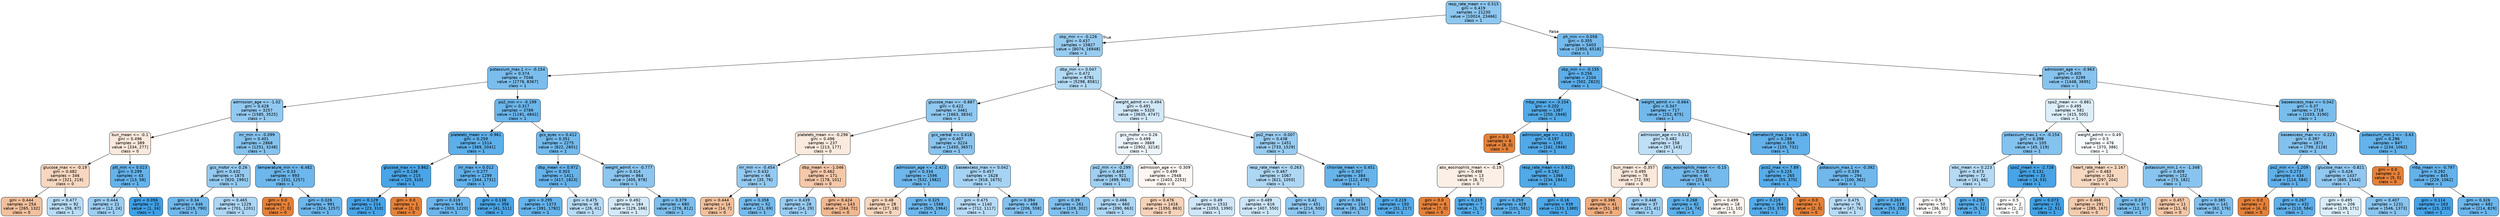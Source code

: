 digraph Tree {
node [shape=box, style="filled, rounded", color="black", fontname="helvetica"] ;
edge [fontname="helvetica"] ;
0 [label="resp_rate_mean <= 0.515\ngini = 0.419\nsamples = 21230\nvalue = [10024, 23466]\nclass = 1", fillcolor="#8ec7f0"] ;
1 [label="sbp_min <= -0.126\ngini = 0.437\nsamples = 15827\nvalue = [8074, 16948]\nclass = 1", fillcolor="#97ccf1"] ;
0 -> 1 [labeldistance=2.5, labelangle=45, headlabel="True"] ;
2 [label="potassium_max.1 <= -0.154\ngini = 0.374\nsamples = 7046\nvalue = [2776, 8367]\nclass = 1", fillcolor="#7bbeee"] ;
1 -> 2 ;
3 [label="admission_age <= -1.02\ngini = 0.428\nsamples = 3257\nvalue = [1585, 3525]\nclass = 1", fillcolor="#92c9f1"] ;
2 -> 3 ;
4 [label="bun_mean <= -0.1\ngini = 0.496\nsamples = 389\nvalue = [334, 277]\nclass = 0", fillcolor="#fbe9dd"] ;
3 -> 4 ;
5 [label="glucose_max <= -0.19\ngini = 0.482\nsamples = 346\nvalue = [321, 219]\nclass = 0", fillcolor="#f7d7c0"] ;
4 -> 5 ;
6 [label="gini = 0.444\nsamples = 254\nvalue = [265, 132]\nclass = 0", fillcolor="#f2c09c"] ;
5 -> 6 ;
7 [label="gini = 0.477\nsamples = 92\nvalue = [56, 87]\nclass = 1", fillcolor="#b8dcf6"] ;
5 -> 7 ;
8 [label="ptt_min <= 0.023\ngini = 0.299\nsamples = 43\nvalue = [13, 58]\nclass = 1", fillcolor="#65b3eb"] ;
4 -> 8 ;
9 [label="gini = 0.444\nsamples = 21\nvalue = [12, 24]\nclass = 1", fillcolor="#9ccef2"] ;
8 -> 9 ;
10 [label="gini = 0.056\nsamples = 22\nvalue = [1, 34]\nclass = 1", fillcolor="#3fa0e6"] ;
8 -> 10 ;
11 [label="inr_min <= -0.099\ngini = 0.401\nsamples = 2868\nvalue = [1251, 3248]\nclass = 1", fillcolor="#85c3ef"] ;
3 -> 11 ;
12 [label="gcs_motor <= 0.26\ngini = 0.432\nsamples = 1875\nvalue = [920, 1991]\nclass = 1", fillcolor="#94caf1"] ;
11 -> 12 ;
13 [label="gini = 0.34\nsamples = 646\nvalue = [219, 790]\nclass = 1", fillcolor="#70b8ec"] ;
12 -> 13 ;
14 [label="gini = 0.465\nsamples = 1229\nvalue = [701, 1201]\nclass = 1", fillcolor="#add6f4"] ;
12 -> 14 ;
15 [label="temperature_min <= -6.482\ngini = 0.33\nsamples = 993\nvalue = [331, 1257]\nclass = 1", fillcolor="#6db7ec"] ;
11 -> 15 ;
16 [label="gini = 0.0\nsamples = 2\nvalue = [7, 0]\nclass = 0", fillcolor="#e58139"] ;
15 -> 16 ;
17 [label="gini = 0.326\nsamples = 991\nvalue = [324, 1257]\nclass = 1", fillcolor="#6cb6ec"] ;
15 -> 17 ;
18 [label="po2_min <= -0.199\ngini = 0.317\nsamples = 3789\nvalue = [1191, 4842]\nclass = 1", fillcolor="#6ab5eb"] ;
2 -> 18 ;
19 [label="platelets_mean <= -0.961\ngini = 0.259\nsamples = 1514\nvalue = [369, 2041]\nclass = 1", fillcolor="#5dafea"] ;
18 -> 19 ;
20 [label="glucose_max <= 3.862\ngini = 0.138\nsamples = 215\nvalue = [25, 310]\nclass = 1", fillcolor="#49a5e7"] ;
19 -> 20 ;
21 [label="gini = 0.129\nsamples = 214\nvalue = [23, 310]\nclass = 1", fillcolor="#48a4e7"] ;
20 -> 21 ;
22 [label="gini = 0.0\nsamples = 1\nvalue = [2, 0]\nclass = 0", fillcolor="#e58139"] ;
20 -> 22 ;
23 [label="inr_max <= 0.012\ngini = 0.277\nsamples = 1299\nvalue = [344, 1731]\nclass = 1", fillcolor="#60b0ea"] ;
19 -> 23 ;
24 [label="gini = 0.319\nsamples = 943\nvalue = [303, 1220]\nclass = 1", fillcolor="#6ab5eb"] ;
23 -> 24 ;
25 [label="gini = 0.138\nsamples = 356\nvalue = [41, 511]\nclass = 1", fillcolor="#49a5e7"] ;
23 -> 25 ;
26 [label="gcs_eyes <= 0.412\ngini = 0.351\nsamples = 2275\nvalue = [822, 2801]\nclass = 1", fillcolor="#73baed"] ;
18 -> 26 ;
27 [label="dbp_mean <= 0.972\ngini = 0.303\nsamples = 1411\nvalue = [417, 1823]\nclass = 1", fillcolor="#66b3eb"] ;
26 -> 27 ;
28 [label="gini = 0.295\nsamples = 1373\nvalue = [391, 1782]\nclass = 1", fillcolor="#64b3eb"] ;
27 -> 28 ;
29 [label="gini = 0.475\nsamples = 38\nvalue = [26, 41]\nclass = 1", fillcolor="#b7dbf5"] ;
27 -> 29 ;
30 [label="weight_admit <= -0.777\ngini = 0.414\nsamples = 864\nvalue = [405, 978]\nclass = 1", fillcolor="#8bc6f0"] ;
26 -> 30 ;
31 [label="gini = 0.492\nsamples = 184\nvalue = [129, 166]\nclass = 1", fillcolor="#d3e9f9"] ;
30 -> 31 ;
32 [label="gini = 0.379\nsamples = 680\nvalue = [276, 812]\nclass = 1", fillcolor="#7cbeee"] ;
30 -> 32 ;
33 [label="dbp_min <= 0.047\ngini = 0.472\nsamples = 8781\nvalue = [5298, 8581]\nclass = 1", fillcolor="#b3daf5"] ;
1 -> 33 ;
34 [label="glucose_max <= -0.887\ngini = 0.422\nsamples = 3461\nvalue = [1663, 3834]\nclass = 1", fillcolor="#8fc8f0"] ;
33 -> 34 ;
35 [label="platelets_mean <= -0.296\ngini = 0.496\nsamples = 237\nvalue = [213, 177]\nclass = 0", fillcolor="#fbeade"] ;
34 -> 35 ;
36 [label="inr_min <= -0.454\ngini = 0.432\nsamples = 66\nvalue = [35, 76]\nclass = 1", fillcolor="#94caf1"] ;
35 -> 36 ;
37 [label="gini = 0.444\nsamples = 14\nvalue = [14, 7]\nclass = 0", fillcolor="#f2c09c"] ;
36 -> 37 ;
38 [label="gini = 0.358\nsamples = 52\nvalue = [21, 69]\nclass = 1", fillcolor="#75bbed"] ;
36 -> 38 ;
39 [label="dbp_mean <= -1.046\ngini = 0.462\nsamples = 171\nvalue = [178, 101]\nclass = 0", fillcolor="#f4c8a9"] ;
35 -> 39 ;
40 [label="gini = 0.439\nsamples = 28\nvalue = [14, 29]\nclass = 1", fillcolor="#99ccf2"] ;
39 -> 40 ;
41 [label="gini = 0.424\nsamples = 143\nvalue = [164, 72]\nclass = 0", fillcolor="#f0b890"] ;
39 -> 41 ;
42 [label="gcs_verbal <= 0.618\ngini = 0.407\nsamples = 3224\nvalue = [1450, 3657]\nclass = 1", fillcolor="#88c4ef"] ;
34 -> 42 ;
43 [label="admission_age <= -2.423\ngini = 0.334\nsamples = 1596\nvalue = [532, 1982]\nclass = 1", fillcolor="#6eb7ec"] ;
42 -> 43 ;
44 [label="gini = 0.48\nsamples = 28\nvalue = [27, 18]\nclass = 0", fillcolor="#f6d5bd"] ;
43 -> 44 ;
45 [label="gini = 0.325\nsamples = 1568\nvalue = [505, 1964]\nclass = 1", fillcolor="#6cb6ec"] ;
43 -> 45 ;
46 [label="baseexcess_max <= 0.042\ngini = 0.457\nsamples = 1628\nvalue = [918, 1675]\nclass = 1", fillcolor="#a6d3f3"] ;
42 -> 46 ;
47 [label="gini = 0.475\nsamples = 1140\nvalue = [712, 1117]\nclass = 1", fillcolor="#b7dbf6"] ;
46 -> 47 ;
48 [label="gini = 0.394\nsamples = 488\nvalue = [206, 558]\nclass = 1", fillcolor="#82c1ef"] ;
46 -> 48 ;
49 [label="weight_admit <= 0.494\ngini = 0.491\nsamples = 5320\nvalue = [3635, 4747]\nclass = 1", fillcolor="#d1e8f9"] ;
33 -> 49 ;
50 [label="gcs_motor <= 0.26\ngini = 0.499\nsamples = 3869\nvalue = [2902, 3218]\nclass = 1", fillcolor="#ecf5fc"] ;
49 -> 50 ;
51 [label="po2_min <= -0.299\ngini = 0.449\nsamples = 921\nvalue = [499, 965]\nclass = 1", fillcolor="#9fd0f2"] ;
50 -> 51 ;
52 [label="gini = 0.39\nsamples = 261\nvalue = [109, 302]\nclass = 1", fillcolor="#80c0ee"] ;
51 -> 52 ;
53 [label="gini = 0.466\nsamples = 660\nvalue = [390, 663]\nclass = 1", fillcolor="#add7f4"] ;
51 -> 53 ;
54 [label="admission_age <= -0.309\ngini = 0.499\nsamples = 2948\nvalue = [2403, 2253]\nclass = 0", fillcolor="#fdf7f3"] ;
50 -> 54 ;
55 [label="gini = 0.476\nsamples = 1416\nvalue = [1350, 863]\nclass = 0", fillcolor="#f6d2b8"] ;
54 -> 55 ;
56 [label="gini = 0.49\nsamples = 1532\nvalue = [1053, 1390]\nclass = 1", fillcolor="#cfe7f9"] ;
54 -> 56 ;
57 [label="po2_max <= -0.007\ngini = 0.438\nsamples = 1451\nvalue = [733, 1529]\nclass = 1", fillcolor="#98ccf1"] ;
49 -> 57 ;
58 [label="resp_rate_mean <= -0.263\ngini = 0.467\nsamples = 1067\nvalue = [621, 1050]\nclass = 1", fillcolor="#aed7f4"] ;
57 -> 58 ;
59 [label="gini = 0.489\nsamples = 616\nvalue = [407, 550]\nclass = 1", fillcolor="#cce6f8"] ;
58 -> 59 ;
60 [label="gini = 0.42\nsamples = 451\nvalue = [214, 500]\nclass = 1", fillcolor="#8ec7f0"] ;
58 -> 60 ;
61 [label="chloride_mean <= 0.451\ngini = 0.307\nsamples = 384\nvalue = [112, 479]\nclass = 1", fillcolor="#67b4eb"] ;
57 -> 61 ;
62 [label="gini = 0.361\nsamples = 234\nvalue = [81, 262]\nclass = 1", fillcolor="#76bbed"] ;
61 -> 62 ;
63 [label="gini = 0.219\nsamples = 150\nvalue = [31, 217]\nclass = 1", fillcolor="#55abe9"] ;
61 -> 63 ;
64 [label="ph_min <= 0.058\ngini = 0.355\nsamples = 5403\nvalue = [1950, 6518]\nclass = 1", fillcolor="#74baed"] ;
0 -> 64 [labeldistance=2.5, labelangle=-45, headlabel="False"] ;
65 [label="sbp_min <= -0.155\ngini = 0.256\nsamples = 2104\nvalue = [502, 2823]\nclass = 1", fillcolor="#5caeea"] ;
64 -> 65 ;
66 [label="mbp_mean <= -3.104\ngini = 0.202\nsamples = 1387\nvalue = [250, 1948]\nclass = 1", fillcolor="#52aae8"] ;
65 -> 66 ;
67 [label="gini = 0.0\nsamples = 6\nvalue = [8, 0]\nclass = 0", fillcolor="#e58139"] ;
66 -> 67 ;
68 [label="admission_age <= -2.525\ngini = 0.197\nsamples = 1381\nvalue = [242, 1948]\nclass = 1", fillcolor="#52a9e8"] ;
66 -> 68 ;
69 [label="abs_eosinophils_mean <= -0.19\ngini = 0.498\nsamples = 13\nvalue = [8, 7]\nclass = 0", fillcolor="#fcefe6"] ;
68 -> 69 ;
70 [label="gini = 0.0\nsamples = 6\nvalue = [7, 0]\nclass = 0", fillcolor="#e58139"] ;
69 -> 70 ;
71 [label="gini = 0.219\nsamples = 7\nvalue = [1, 7]\nclass = 1", fillcolor="#55abe9"] ;
69 -> 71 ;
72 [label="resp_rate_mean <= 0.922\ngini = 0.192\nsamples = 1368\nvalue = [234, 1941]\nclass = 1", fillcolor="#51a9e8"] ;
68 -> 72 ;
73 [label="gini = 0.259\nsamples = 429\nvalue = [101, 561]\nclass = 1", fillcolor="#5dafea"] ;
72 -> 73 ;
74 [label="gini = 0.16\nsamples = 939\nvalue = [133, 1380]\nclass = 1", fillcolor="#4ca6e8"] ;
72 -> 74 ;
75 [label="weight_admit <= -0.664\ngini = 0.347\nsamples = 717\nvalue = [252, 875]\nclass = 1", fillcolor="#72b9ec"] ;
65 -> 75 ;
76 [label="admission_age <= 0.512\ngini = 0.482\nsamples = 158\nvalue = [97, 143]\nclass = 1", fillcolor="#bfdff7"] ;
75 -> 76 ;
77 [label="bun_mean <= -0.357\ngini = 0.495\nsamples = 78\nvalue = [72, 59]\nclass = 0", fillcolor="#fae8db"] ;
76 -> 77 ;
78 [label="gini = 0.386\nsamples = 41\nvalue = [51, 18]\nclass = 0", fillcolor="#eead7f"] ;
77 -> 78 ;
79 [label="gini = 0.448\nsamples = 37\nvalue = [21, 41]\nclass = 1", fillcolor="#9ecff2"] ;
77 -> 79 ;
80 [label="abs_eosinophils_mean <= -0.15\ngini = 0.354\nsamples = 80\nvalue = [25, 84]\nclass = 1", fillcolor="#74baed"] ;
76 -> 80 ;
81 [label="gini = 0.268\nsamples = 62\nvalue = [14, 74]\nclass = 1", fillcolor="#5eb0ea"] ;
80 -> 81 ;
82 [label="gini = 0.499\nsamples = 18\nvalue = [11, 10]\nclass = 0", fillcolor="#fdf4ed"] ;
80 -> 82 ;
83 [label="hematocrit_max.1 <= 0.106\ngini = 0.288\nsamples = 559\nvalue = [155, 732]\nclass = 1", fillcolor="#63b2eb"] ;
75 -> 83 ;
84 [label="pco2_max <= 7.89\ngini = 0.225\nsamples = 265\nvalue = [55, 370]\nclass = 1", fillcolor="#56ace9"] ;
83 -> 84 ;
85 [label="gini = 0.219\nsamples = 264\nvalue = [53, 370]\nclass = 1", fillcolor="#55abe9"] ;
84 -> 85 ;
86 [label="gini = 0.0\nsamples = 1\nvalue = [2, 0]\nclass = 0", fillcolor="#e58139"] ;
84 -> 86 ;
87 [label="potassium_max.1 <= -0.392\ngini = 0.339\nsamples = 294\nvalue = [100, 362]\nclass = 1", fillcolor="#70b8ec"] ;
83 -> 87 ;
88 [label="gini = 0.475\nsamples = 76\nvalue = [47, 74]\nclass = 1", fillcolor="#b7dbf6"] ;
87 -> 88 ;
89 [label="gini = 0.263\nsamples = 218\nvalue = [53, 288]\nclass = 1", fillcolor="#5dafea"] ;
87 -> 89 ;
90 [label="admission_age <= -0.963\ngini = 0.405\nsamples = 3299\nvalue = [1448, 3695]\nclass = 1", fillcolor="#87c3ef"] ;
64 -> 90 ;
91 [label="spo2_mean <= -0.881\ngini = 0.495\nsamples = 581\nvalue = [415, 505]\nclass = 1", fillcolor="#dceefa"] ;
90 -> 91 ;
92 [label="potassium_max.1 <= -0.154\ngini = 0.398\nsamples = 105\nvalue = [45, 119]\nclass = 1", fillcolor="#84c2ef"] ;
91 -> 92 ;
93 [label="wbc_mean <= 0.223\ngini = 0.473\nsamples = 72\nvalue = [41, 66]\nclass = 1", fillcolor="#b4daf5"] ;
92 -> 93 ;
94 [label="gini = 0.5\nsamples = 50\nvalue = [36, 35]\nclass = 0", fillcolor="#fefcfa"] ;
93 -> 94 ;
95 [label="gini = 0.239\nsamples = 22\nvalue = [5, 31]\nclass = 1", fillcolor="#59ade9"] ;
93 -> 95 ;
96 [label="spo2_mean <= -2.728\ngini = 0.131\nsamples = 33\nvalue = [4, 53]\nclass = 1", fillcolor="#48a4e7"] ;
92 -> 96 ;
97 [label="gini = 0.5\nsamples = 2\nvalue = [2, 2]\nclass = 0", fillcolor="#ffffff"] ;
96 -> 97 ;
98 [label="gini = 0.073\nsamples = 31\nvalue = [2, 51]\nclass = 1", fillcolor="#41a1e6"] ;
96 -> 98 ;
99 [label="weight_admit <= 0.49\ngini = 0.5\nsamples = 476\nvalue = [370, 386]\nclass = 1", fillcolor="#f7fbfe"] ;
91 -> 99 ;
100 [label="heart_rate_mean <= 2.167\ngini = 0.483\nsamples = 324\nvalue = [297, 204]\nclass = 0", fillcolor="#f7d8c1"] ;
99 -> 100 ;
101 [label="gini = 0.466\nsamples = 291\nvalue = [285, 167]\nclass = 0", fillcolor="#f4cbad"] ;
100 -> 101 ;
102 [label="gini = 0.37\nsamples = 33\nvalue = [12, 37]\nclass = 1", fillcolor="#79bded"] ;
100 -> 102 ;
103 [label="potassium_min.1 <= -1.348\ngini = 0.409\nsamples = 152\nvalue = [73, 182]\nclass = 1", fillcolor="#88c4ef"] ;
99 -> 103 ;
104 [label="gini = 0.457\nsamples = 11\nvalue = [11, 6]\nclass = 0", fillcolor="#f3c6a5"] ;
103 -> 104 ;
105 [label="gini = 0.385\nsamples = 141\nvalue = [62, 176]\nclass = 1", fillcolor="#7fc0ee"] ;
103 -> 105 ;
106 [label="baseexcess_max <= 0.042\ngini = 0.37\nsamples = 2718\nvalue = [1033, 3190]\nclass = 1", fillcolor="#79bded"] ;
90 -> 106 ;
107 [label="baseexcess_max <= -0.223\ngini = 0.397\nsamples = 1871\nvalue = [799, 2128]\nclass = 1", fillcolor="#83c2ef"] ;
106 -> 107 ;
108 [label="po2_min <= -1.209\ngini = 0.273\nsamples = 434\nvalue = [114, 584]\nclass = 1", fillcolor="#60b0ea"] ;
107 -> 108 ;
109 [label="gini = 0.0\nsamples = 2\nvalue = [4, 0]\nclass = 0", fillcolor="#e58139"] ;
108 -> 109 ;
110 [label="gini = 0.267\nsamples = 432\nvalue = [110, 584]\nclass = 1", fillcolor="#5eafea"] ;
108 -> 110 ;
111 [label="glucose_max <= -0.821\ngini = 0.426\nsamples = 1437\nvalue = [685, 1544]\nclass = 1", fillcolor="#91c8f1"] ;
107 -> 111 ;
112 [label="gini = 0.495\nsamples = 206\nvalue = [139, 171]\nclass = 1", fillcolor="#daedfa"] ;
111 -> 112 ;
113 [label="gini = 0.407\nsamples = 1231\nvalue = [546, 1373]\nclass = 1", fillcolor="#88c4ef"] ;
111 -> 113 ;
114 [label="potassium_min.1 <= -3.63\ngini = 0.296\nsamples = 847\nvalue = [234, 1062]\nclass = 1", fillcolor="#65b3eb"] ;
106 -> 114 ;
115 [label="gini = 0.0\nsamples = 2\nvalue = [5, 0]\nclass = 0", fillcolor="#e58139"] ;
114 -> 115 ;
116 [label="mbp_mean <= -0.797\ngini = 0.292\nsamples = 845\nvalue = [229, 1062]\nclass = 1", fillcolor="#64b2eb"] ;
114 -> 116 ;
117 [label="gini = 0.114\nsamples = 163\nvalue = [15, 233]\nclass = 1", fillcolor="#46a3e7"] ;
116 -> 117 ;
118 [label="gini = 0.326\nsamples = 682\nvalue = [214, 829]\nclass = 1", fillcolor="#6cb6ec"] ;
116 -> 118 ;
}